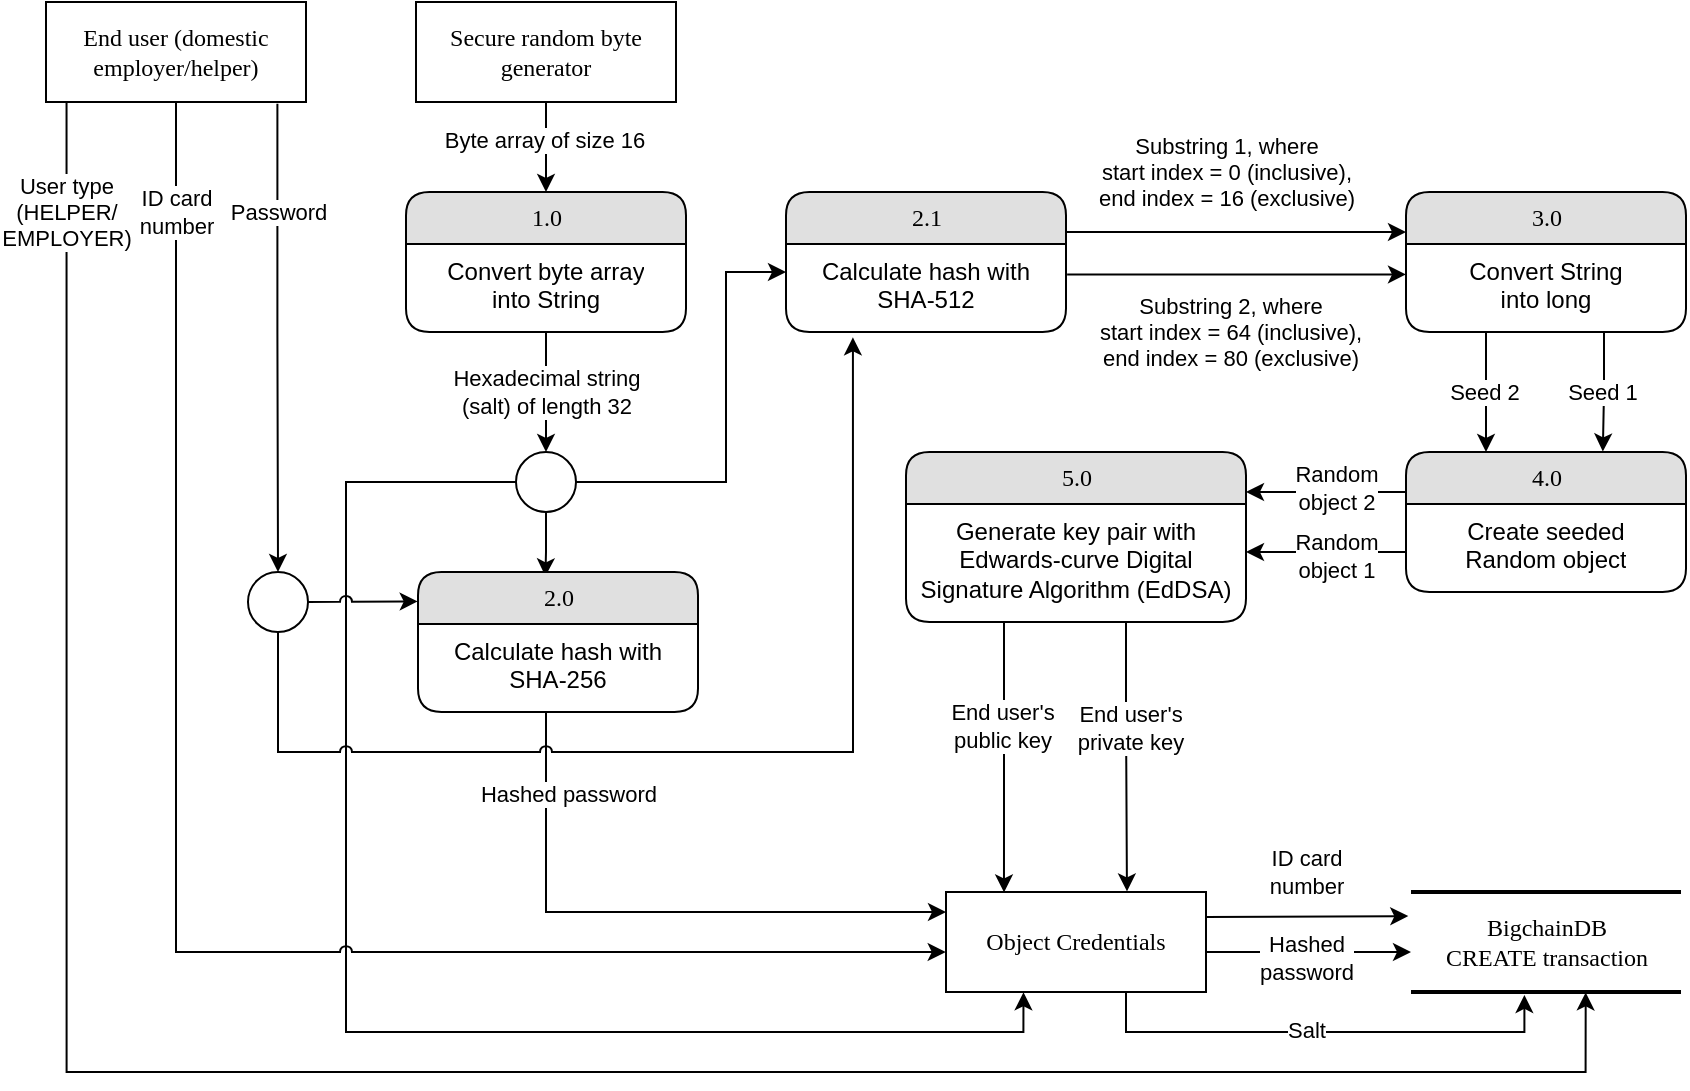 <mxfile version="12.7.9" type="device"><diagram name="Page-1" id="52a04d89-c75d-2922-d76d-85b35f80e030"><mxGraphModel dx="773" dy="551" grid="1" gridSize="10" guides="1" tooltips="1" connect="1" arrows="1" fold="1" page="1" pageScale="1" pageWidth="1100" pageHeight="850" background="#ffffff" math="0" shadow="0"><root><mxCell id="0"/><mxCell id="1" parent="0"/><mxCell id="2XHDz2ZhqW7Rm30g5sJZ-10" value="User type&lt;br&gt;(HELPER/&lt;br&gt;EMPLOYER)" style="edgeStyle=orthogonalEdgeStyle;rounded=0;orthogonalLoop=1;jettySize=auto;html=1;exitX=0.079;exitY=0.951;exitDx=0;exitDy=0;exitPerimeter=0;entryX=0.647;entryY=1.004;entryDx=0;entryDy=0;entryPerimeter=0;" edge="1" parent="1" target="1fdf3b25b50cf41e-6"><mxGeometry x="-0.912" relative="1" as="geometry"><mxPoint x="830" y="570" as="targetPoint"/><mxPoint x="70.27" y="103.55" as="sourcePoint"/><Array as="points"><mxPoint x="70" y="590"/><mxPoint x="830" y="590"/></Array><mxPoint as="offset"/></mxGeometry></mxCell><mxCell id="2XHDz2ZhqW7Rm30g5sJZ-16" style="edgeStyle=orthogonalEdgeStyle;rounded=0;orthogonalLoop=1;jettySize=auto;html=1;exitX=0.89;exitY=1.018;exitDx=0;exitDy=0;exitPerimeter=0;entryX=0.5;entryY=0;entryDx=0;entryDy=0;" edge="1" parent="1" source="17472293e6e8944d-30" target="2XHDz2ZhqW7Rm30g5sJZ-124"><mxGeometry relative="1" as="geometry"><mxPoint x="176" y="220" as="targetPoint"/><Array as="points"><mxPoint x="176" y="220"/></Array></mxGeometry></mxCell><mxCell id="2XHDz2ZhqW7Rm30g5sJZ-20" value="Password" style="text;html=1;align=center;verticalAlign=middle;resizable=0;points=[];labelBackgroundColor=#ffffff;fontSize=11;" vertex="1" connectable="0" parent="2XHDz2ZhqW7Rm30g5sJZ-16"><mxGeometry x="0.0" y="9" relative="1" as="geometry"><mxPoint x="-9" y="-62.78" as="offset"/></mxGeometry></mxCell><mxCell id="17472293e6e8944d-30" value="End user (domestic employer/helper)" style="whiteSpace=wrap;html=1;rounded=0;shadow=0;comic=0;labelBackgroundColor=none;strokeWidth=1;fontFamily=Verdana;fontSize=12;align=center;" parent="1" vertex="1"><mxGeometry x="60" y="55" width="130" height="50" as="geometry"/></mxCell><mxCell id="1fdf3b25b50cf41e-6" value="BigchainDB&lt;br&gt;CREATE transaction" style="html=1;rounded=0;shadow=0;comic=0;labelBackgroundColor=none;strokeWidth=2;fontFamily=Verdana;fontSize=12;align=center;shape=mxgraph.ios7ui.horLines;" parent="1" vertex="1"><mxGeometry x="742.5" y="500" width="135" height="50" as="geometry"/></mxCell><mxCell id="2XHDz2ZhqW7Rm30g5sJZ-23" style="edgeStyle=orthogonalEdgeStyle;rounded=0;orthogonalLoop=1;jettySize=auto;html=1;exitX=0.5;exitY=1;exitDx=0;exitDy=0;fontSize=11;entryX=0.5;entryY=0;entryDx=0;entryDy=0;" edge="1" parent="1" source="2XHDz2ZhqW7Rm30g5sJZ-21" target="2XHDz2ZhqW7Rm30g5sJZ-25"><mxGeometry relative="1" as="geometry"><mxPoint x="310" y="190" as="targetPoint"/></mxGeometry></mxCell><mxCell id="2XHDz2ZhqW7Rm30g5sJZ-24" value="Byte array of size 16" style="text;html=1;align=center;verticalAlign=middle;resizable=0;points=[];labelBackgroundColor=#ffffff;fontSize=11;" vertex="1" connectable="0" parent="2XHDz2ZhqW7Rm30g5sJZ-23"><mxGeometry x="-0.153" y="-1" relative="1" as="geometry"><mxPoint as="offset"/></mxGeometry></mxCell><mxCell id="2XHDz2ZhqW7Rm30g5sJZ-21" value="Secure random byte generator" style="whiteSpace=wrap;html=1;rounded=0;shadow=0;comic=0;labelBackgroundColor=none;strokeWidth=1;fontFamily=Verdana;fontSize=12;align=center;" vertex="1" parent="1"><mxGeometry x="245" y="55" width="130" height="50" as="geometry"/></mxCell><mxCell id="2XHDz2ZhqW7Rm30g5sJZ-59" value="" style="edgeStyle=orthogonalEdgeStyle;rounded=0;orthogonalLoop=1;jettySize=auto;html=1;fontSize=11;entryX=0.5;entryY=0;entryDx=0;entryDy=0;" edge="1" parent="1" source="2XHDz2ZhqW7Rm30g5sJZ-25" target="2XHDz2ZhqW7Rm30g5sJZ-60"><mxGeometry relative="1" as="geometry"><mxPoint x="460.0" y="225" as="targetPoint"/><Array as="points"/></mxGeometry></mxCell><mxCell id="2XHDz2ZhqW7Rm30g5sJZ-61" value="Hexadecimal string&lt;br&gt;(salt) of length 32" style="text;html=1;align=center;verticalAlign=middle;resizable=0;points=[];labelBackgroundColor=#ffffff;fontSize=11;" vertex="1" connectable="0" parent="2XHDz2ZhqW7Rm30g5sJZ-59"><mxGeometry x="-0.167" y="-2" relative="1" as="geometry"><mxPoint x="2" y="4.86" as="offset"/></mxGeometry></mxCell><mxCell id="2XHDz2ZhqW7Rm30g5sJZ-25" value="1.0" style="swimlane;html=1;fontStyle=0;childLayout=stackLayout;horizontal=1;startSize=26;fillColor=#e0e0e0;horizontalStack=0;resizeParent=1;resizeLast=0;collapsible=1;marginBottom=0;swimlaneFillColor=#ffffff;align=center;rounded=1;shadow=0;comic=0;labelBackgroundColor=none;strokeWidth=1;fontFamily=Verdana;fontSize=12" vertex="1" parent="1"><mxGeometry x="240" y="150" width="140" height="70" as="geometry"/></mxCell><mxCell id="2XHDz2ZhqW7Rm30g5sJZ-26" value="Convert byte array&lt;br&gt;into String" style="text;html=1;strokeColor=none;fillColor=none;spacingLeft=4;spacingRight=4;whiteSpace=wrap;overflow=hidden;rotatable=0;points=[[0,0.5],[1,0.5]];portConstraint=eastwest;align=center;" vertex="1" parent="2XHDz2ZhqW7Rm30g5sJZ-25"><mxGeometry y="26" width="140" height="44" as="geometry"/></mxCell><mxCell id="2XHDz2ZhqW7Rm30g5sJZ-63" value="" style="edgeStyle=orthogonalEdgeStyle;rounded=0;orthogonalLoop=1;jettySize=auto;html=1;fontSize=11;" edge="1" parent="1" source="2XHDz2ZhqW7Rm30g5sJZ-60" target="2XHDz2ZhqW7Rm30g5sJZ-75"><mxGeometry relative="1" as="geometry"><mxPoint x="430" y="185" as="targetPoint"/><Array as="points"><mxPoint x="400" y="295"/><mxPoint x="400" y="190"/></Array></mxGeometry></mxCell><mxCell id="2XHDz2ZhqW7Rm30g5sJZ-65" value="" style="edgeStyle=orthogonalEdgeStyle;rounded=0;orthogonalLoop=1;jettySize=auto;html=1;fontSize=11;entryX=0.455;entryY=0.031;entryDx=0;entryDy=0;entryPerimeter=0;" edge="1" parent="1" source="2XHDz2ZhqW7Rm30g5sJZ-60" target="2XHDz2ZhqW7Rm30g5sJZ-66"><mxGeometry relative="1" as="geometry"><mxPoint x="310" y="430" as="targetPoint"/></mxGeometry></mxCell><mxCell id="2XHDz2ZhqW7Rm30g5sJZ-146" value="" style="edgeStyle=orthogonalEdgeStyle;rounded=0;jumpStyle=none;orthogonalLoop=1;jettySize=auto;html=1;fontSize=11;entryX=0.298;entryY=1.003;entryDx=0;entryDy=0;entryPerimeter=0;" edge="1" parent="1" source="2XHDz2ZhqW7Rm30g5sJZ-60" target="2XHDz2ZhqW7Rm30g5sJZ-122"><mxGeometry relative="1" as="geometry"><mxPoint x="610" y="570" as="targetPoint"/><Array as="points"><mxPoint x="210" y="295"/><mxPoint x="210" y="570"/><mxPoint x="549" y="570"/></Array></mxGeometry></mxCell><mxCell id="2XHDz2ZhqW7Rm30g5sJZ-60" value="" style="ellipse;whiteSpace=wrap;html=1;rounded=1;shadow=0;comic=0;labelBackgroundColor=none;strokeWidth=1;fontFamily=Verdana;fontSize=12;align=center;" vertex="1" parent="1"><mxGeometry x="295" y="280" width="30" height="30" as="geometry"/></mxCell><mxCell id="2XHDz2ZhqW7Rm30g5sJZ-70" value="" style="edgeStyle=orthogonalEdgeStyle;rounded=0;orthogonalLoop=1;jettySize=auto;html=1;fontSize=11;" edge="1" parent="1" source="2XHDz2ZhqW7Rm30g5sJZ-66" target="2XHDz2ZhqW7Rm30g5sJZ-122"><mxGeometry relative="1" as="geometry"><mxPoint x="316" y="460" as="targetPoint"/><Array as="points"><mxPoint x="310" y="510"/></Array></mxGeometry></mxCell><mxCell id="2XHDz2ZhqW7Rm30g5sJZ-71" value="Hashed password" style="text;html=1;align=center;verticalAlign=middle;resizable=0;points=[];labelBackgroundColor=#ffffff;fontSize=11;" vertex="1" connectable="0" parent="2XHDz2ZhqW7Rm30g5sJZ-70"><mxGeometry x="-0.182" y="1" relative="1" as="geometry"><mxPoint x="-11.69" y="-58.6" as="offset"/></mxGeometry></mxCell><mxCell id="2XHDz2ZhqW7Rm30g5sJZ-66" value="2.0" style="swimlane;html=1;fontStyle=0;childLayout=stackLayout;horizontal=1;startSize=26;fillColor=#e0e0e0;horizontalStack=0;resizeParent=1;resizeLast=0;collapsible=1;marginBottom=0;swimlaneFillColor=#ffffff;align=center;rounded=1;shadow=0;comic=0;labelBackgroundColor=none;strokeWidth=1;fontFamily=Verdana;fontSize=12" vertex="1" parent="1"><mxGeometry x="246" y="340" width="140" height="70" as="geometry"/></mxCell><mxCell id="2XHDz2ZhqW7Rm30g5sJZ-67" value="Calculate hash with SHA-256" style="text;html=1;strokeColor=none;fillColor=none;spacingLeft=4;spacingRight=4;whiteSpace=wrap;overflow=hidden;rotatable=0;points=[[0,0.5],[1,0.5]];portConstraint=eastwest;align=center;" vertex="1" parent="2XHDz2ZhqW7Rm30g5sJZ-66"><mxGeometry y="26" width="140" height="44" as="geometry"/></mxCell><mxCell id="2XHDz2ZhqW7Rm30g5sJZ-79" value="" style="edgeStyle=orthogonalEdgeStyle;rounded=0;orthogonalLoop=1;jettySize=auto;html=1;fontSize=11;" edge="1" parent="1" source="2XHDz2ZhqW7Rm30g5sJZ-75" target="2XHDz2ZhqW7Rm30g5sJZ-77"><mxGeometry relative="1" as="geometry"><Array as="points"><mxPoint x="670" y="170"/><mxPoint x="670" y="170"/></Array></mxGeometry></mxCell><mxCell id="2XHDz2ZhqW7Rm30g5sJZ-80" value="Substring 1, where&lt;br&gt;start index = 0 (inclusive),&lt;br&gt;end index = 16 (exclusive)" style="text;html=1;align=center;verticalAlign=middle;resizable=0;points=[];labelBackgroundColor=#ffffff;fontSize=11;" vertex="1" connectable="0" parent="2XHDz2ZhqW7Rm30g5sJZ-79"><mxGeometry x="-0.207" y="-2" relative="1" as="geometry"><mxPoint x="12.57" y="-32" as="offset"/></mxGeometry></mxCell><mxCell id="2XHDz2ZhqW7Rm30g5sJZ-75" value="2.1" style="swimlane;html=1;fontStyle=0;childLayout=stackLayout;horizontal=1;startSize=26;fillColor=#e0e0e0;horizontalStack=0;resizeParent=1;resizeLast=0;collapsible=1;marginBottom=0;swimlaneFillColor=#ffffff;align=center;rounded=1;shadow=0;comic=0;labelBackgroundColor=none;strokeWidth=1;fontFamily=Verdana;fontSize=12" vertex="1" parent="1"><mxGeometry x="430" y="150" width="140" height="70" as="geometry"/></mxCell><mxCell id="2XHDz2ZhqW7Rm30g5sJZ-76" value="Calculate hash with SHA-512" style="text;html=1;strokeColor=none;fillColor=none;spacingLeft=4;spacingRight=4;whiteSpace=wrap;overflow=hidden;rotatable=0;points=[[0,0.5],[1,0.5]];portConstraint=eastwest;align=center;" vertex="1" parent="2XHDz2ZhqW7Rm30g5sJZ-75"><mxGeometry y="26" width="140" height="44" as="geometry"/></mxCell><mxCell id="2XHDz2ZhqW7Rm30g5sJZ-90" value="" style="edgeStyle=orthogonalEdgeStyle;rounded=0;orthogonalLoop=1;jettySize=auto;html=1;fontSize=11;" edge="1" parent="1" source="2XHDz2ZhqW7Rm30g5sJZ-77" target="2XHDz2ZhqW7Rm30g5sJZ-88"><mxGeometry relative="1" as="geometry"><Array as="points"><mxPoint x="780" y="260"/><mxPoint x="780" y="260"/></Array></mxGeometry></mxCell><mxCell id="2XHDz2ZhqW7Rm30g5sJZ-97" value="Seed 2" style="text;html=1;align=center;verticalAlign=middle;resizable=0;points=[];labelBackgroundColor=#ffffff;fontSize=11;" vertex="1" connectable="0" parent="2XHDz2ZhqW7Rm30g5sJZ-90"><mxGeometry x="-0.132" y="-1" relative="1" as="geometry"><mxPoint y="3.71" as="offset"/></mxGeometry></mxCell><mxCell id="2XHDz2ZhqW7Rm30g5sJZ-95" value="" style="edgeStyle=orthogonalEdgeStyle;rounded=0;orthogonalLoop=1;jettySize=auto;html=1;fontSize=11;entryX=0.703;entryY=-0.004;entryDx=0;entryDy=0;entryPerimeter=0;" edge="1" parent="1" source="2XHDz2ZhqW7Rm30g5sJZ-77" target="2XHDz2ZhqW7Rm30g5sJZ-88"><mxGeometry relative="1" as="geometry"><mxPoint x="839" y="308" as="targetPoint"/><Array as="points"><mxPoint x="839" y="250"/><mxPoint x="838" y="250"/></Array></mxGeometry></mxCell><mxCell id="2XHDz2ZhqW7Rm30g5sJZ-96" value="Seed 1" style="text;html=1;align=center;verticalAlign=middle;resizable=0;points=[];labelBackgroundColor=#ffffff;fontSize=11;" vertex="1" connectable="0" parent="2XHDz2ZhqW7Rm30g5sJZ-95"><mxGeometry x="-0.122" y="-1" relative="1" as="geometry"><mxPoint y="3.71" as="offset"/></mxGeometry></mxCell><mxCell id="2XHDz2ZhqW7Rm30g5sJZ-77" value="3.0" style="swimlane;html=1;fontStyle=0;childLayout=stackLayout;horizontal=1;startSize=26;fillColor=#e0e0e0;horizontalStack=0;resizeParent=1;resizeLast=0;collapsible=1;marginBottom=0;swimlaneFillColor=#ffffff;align=center;rounded=1;shadow=0;comic=0;labelBackgroundColor=none;strokeWidth=1;fontFamily=Verdana;fontSize=12" vertex="1" parent="1"><mxGeometry x="740" y="150" width="140" height="70" as="geometry"/></mxCell><mxCell id="2XHDz2ZhqW7Rm30g5sJZ-78" value="Convert String&lt;br&gt;into long" style="text;html=1;strokeColor=none;fillColor=none;spacingLeft=4;spacingRight=4;whiteSpace=wrap;overflow=hidden;rotatable=0;points=[[0,0.5],[1,0.5]];portConstraint=eastwest;align=center;" vertex="1" parent="2XHDz2ZhqW7Rm30g5sJZ-77"><mxGeometry y="26" width="140" height="44" as="geometry"/></mxCell><mxCell id="2XHDz2ZhqW7Rm30g5sJZ-100" value="" style="edgeStyle=orthogonalEdgeStyle;rounded=0;orthogonalLoop=1;jettySize=auto;html=1;fontSize=11;" edge="1" parent="1" source="2XHDz2ZhqW7Rm30g5sJZ-88" target="2XHDz2ZhqW7Rm30g5sJZ-98"><mxGeometry relative="1" as="geometry"><Array as="points"><mxPoint x="700" y="300"/><mxPoint x="700" y="300"/></Array></mxGeometry></mxCell><mxCell id="2XHDz2ZhqW7Rm30g5sJZ-105" value="Random&lt;br&gt;object 2" style="text;html=1;align=center;verticalAlign=middle;resizable=0;points=[];labelBackgroundColor=#ffffff;fontSize=11;" vertex="1" connectable="0" parent="2XHDz2ZhqW7Rm30g5sJZ-100"><mxGeometry y="-6" relative="1" as="geometry"><mxPoint x="5" y="4" as="offset"/></mxGeometry></mxCell><mxCell id="2XHDz2ZhqW7Rm30g5sJZ-110" value="" style="edgeStyle=orthogonalEdgeStyle;rounded=0;orthogonalLoop=1;jettySize=auto;html=1;fontSize=11;" edge="1" parent="1" source="2XHDz2ZhqW7Rm30g5sJZ-88"><mxGeometry relative="1" as="geometry"><mxPoint x="660" y="330" as="targetPoint"/><Array as="points"><mxPoint x="710" y="330"/><mxPoint x="710" y="330"/></Array></mxGeometry></mxCell><mxCell id="2XHDz2ZhqW7Rm30g5sJZ-112" value="Random&lt;br&gt;object 1" style="text;html=1;align=center;verticalAlign=middle;resizable=0;points=[];labelBackgroundColor=#ffffff;fontSize=11;" vertex="1" connectable="0" parent="2XHDz2ZhqW7Rm30g5sJZ-110"><mxGeometry x="-0.155" y="2" relative="1" as="geometry"><mxPoint x="-1" as="offset"/></mxGeometry></mxCell><mxCell id="2XHDz2ZhqW7Rm30g5sJZ-88" value="4.0" style="swimlane;html=1;fontStyle=0;childLayout=stackLayout;horizontal=1;startSize=26;fillColor=#e0e0e0;horizontalStack=0;resizeParent=1;resizeLast=0;collapsible=1;marginBottom=0;swimlaneFillColor=#ffffff;align=center;rounded=1;shadow=0;comic=0;labelBackgroundColor=none;strokeWidth=1;fontFamily=Verdana;fontSize=12" vertex="1" parent="1"><mxGeometry x="740" y="280" width="140" height="70" as="geometry"/></mxCell><mxCell id="2XHDz2ZhqW7Rm30g5sJZ-89" value="Create seeded&lt;br&gt;Random object" style="text;html=1;strokeColor=none;fillColor=none;spacingLeft=4;spacingRight=4;whiteSpace=wrap;overflow=hidden;rotatable=0;points=[[0,0.5],[1,0.5]];portConstraint=eastwest;align=center;" vertex="1" parent="2XHDz2ZhqW7Rm30g5sJZ-88"><mxGeometry y="26" width="140" height="44" as="geometry"/></mxCell><mxCell id="2XHDz2ZhqW7Rm30g5sJZ-116" value="" style="edgeStyle=orthogonalEdgeStyle;rounded=0;orthogonalLoop=1;jettySize=auto;html=1;fontSize=11;entryX=0.223;entryY=0.004;entryDx=0;entryDy=0;entryPerimeter=0;" edge="1" parent="1" source="2XHDz2ZhqW7Rm30g5sJZ-98" target="2XHDz2ZhqW7Rm30g5sJZ-122"><mxGeometry relative="1" as="geometry"><mxPoint x="540" y="490" as="targetPoint"/><Array as="points"><mxPoint x="539" y="470"/><mxPoint x="539" y="470"/></Array></mxGeometry></mxCell><mxCell id="2XHDz2ZhqW7Rm30g5sJZ-120" value="End user's&lt;br&gt;public key" style="text;html=1;align=center;verticalAlign=middle;resizable=0;points=[];labelBackgroundColor=#ffffff;fontSize=11;" vertex="1" connectable="0" parent="2XHDz2ZhqW7Rm30g5sJZ-116"><mxGeometry x="-0.233" y="-1" relative="1" as="geometry"><mxPoint as="offset"/></mxGeometry></mxCell><mxCell id="2XHDz2ZhqW7Rm30g5sJZ-119" value="" style="edgeStyle=orthogonalEdgeStyle;rounded=0;orthogonalLoop=1;jettySize=auto;html=1;fontSize=11;entryX=0.696;entryY=-0.006;entryDx=0;entryDy=0;entryPerimeter=0;" edge="1" parent="1" source="2XHDz2ZhqW7Rm30g5sJZ-98" target="2XHDz2ZhqW7Rm30g5sJZ-122"><mxGeometry relative="1" as="geometry"><mxPoint x="600" y="490" as="targetPoint"/><Array as="points"><mxPoint x="600" y="410"/><mxPoint x="601" y="410"/></Array></mxGeometry></mxCell><mxCell id="2XHDz2ZhqW7Rm30g5sJZ-121" value="End user's&lt;br&gt;private key" style="text;html=1;align=center;verticalAlign=middle;resizable=0;points=[];labelBackgroundColor=#ffffff;fontSize=11;" vertex="1" connectable="0" parent="2XHDz2ZhqW7Rm30g5sJZ-119"><mxGeometry x="-0.196" y="1" relative="1" as="geometry"><mxPoint y="-1.29" as="offset"/></mxGeometry></mxCell><mxCell id="2XHDz2ZhqW7Rm30g5sJZ-98" value="5.0" style="swimlane;html=1;fontStyle=0;childLayout=stackLayout;horizontal=1;startSize=26;fillColor=#e0e0e0;horizontalStack=0;resizeParent=1;resizeLast=0;collapsible=1;marginBottom=0;swimlaneFillColor=#ffffff;align=center;rounded=1;shadow=0;comic=0;labelBackgroundColor=none;strokeWidth=1;fontFamily=Verdana;fontSize=12" vertex="1" parent="1"><mxGeometry x="490" y="280" width="170" height="85" as="geometry"/></mxCell><mxCell id="2XHDz2ZhqW7Rm30g5sJZ-99" value="Generate key pair with Edwards-curve Digital Signature Algorithm (EdDSA)" style="text;html=1;strokeColor=none;fillColor=none;spacingLeft=4;spacingRight=4;whiteSpace=wrap;overflow=hidden;rotatable=0;points=[[0,0.5],[1,0.5]];portConstraint=eastwest;align=center;" vertex="1" parent="2XHDz2ZhqW7Rm30g5sJZ-98"><mxGeometry y="26" width="170" height="54" as="geometry"/></mxCell><mxCell id="2XHDz2ZhqW7Rm30g5sJZ-86" value="" style="edgeStyle=orthogonalEdgeStyle;rounded=0;orthogonalLoop=1;jettySize=auto;html=1;fontSize=11;exitX=1.004;exitY=0.346;exitDx=0;exitDy=0;exitPerimeter=0;entryX=0;entryY=0.346;entryDx=0;entryDy=0;entryPerimeter=0;" edge="1" parent="1" source="2XHDz2ZhqW7Rm30g5sJZ-76" target="2XHDz2ZhqW7Rm30g5sJZ-78"><mxGeometry relative="1" as="geometry"><mxPoint x="580" y="270" as="sourcePoint"/><mxPoint x="750" y="270" as="targetPoint"/><Array as="points"/></mxGeometry></mxCell><mxCell id="2XHDz2ZhqW7Rm30g5sJZ-87" value="Substring 2, where&lt;br&gt;start index = 64 (inclusive),&lt;br&gt;end index = 80 (exclusive)" style="text;html=1;align=center;verticalAlign=middle;resizable=0;points=[];labelBackgroundColor=#ffffff;fontSize=11;" vertex="1" connectable="0" parent="2XHDz2ZhqW7Rm30g5sJZ-86"><mxGeometry x="-0.207" y="-2" relative="1" as="geometry"><mxPoint x="13.73" y="26.79" as="offset"/></mxGeometry></mxCell><mxCell id="2XHDz2ZhqW7Rm30g5sJZ-150" style="edgeStyle=orthogonalEdgeStyle;rounded=0;jumpStyle=gap;orthogonalLoop=1;jettySize=auto;html=1;exitX=1;exitY=0.25;exitDx=0;exitDy=0;entryX=-0.01;entryY=0.241;entryDx=0;entryDy=0;entryPerimeter=0;fontSize=11;" edge="1" parent="1" source="2XHDz2ZhqW7Rm30g5sJZ-122" target="1fdf3b25b50cf41e-6"><mxGeometry relative="1" as="geometry"/></mxCell><mxCell id="2XHDz2ZhqW7Rm30g5sJZ-155" value="ID card&lt;br&gt;number" style="text;html=1;align=center;verticalAlign=middle;resizable=0;points=[];labelBackgroundColor=#ffffff;fontSize=11;" vertex="1" connectable="0" parent="2XHDz2ZhqW7Rm30g5sJZ-150"><mxGeometry x="-0.19" relative="1" as="geometry"><mxPoint x="8.62" y="-22.49" as="offset"/></mxGeometry></mxCell><mxCell id="2XHDz2ZhqW7Rm30g5sJZ-152" style="edgeStyle=orthogonalEdgeStyle;rounded=0;jumpStyle=gap;orthogonalLoop=1;jettySize=auto;html=1;exitX=1;exitY=0.6;exitDx=0;exitDy=0;entryX=0;entryY=0.6;entryDx=0;entryDy=0;entryPerimeter=0;fontSize=11;exitPerimeter=0;" edge="1" parent="1" source="2XHDz2ZhqW7Rm30g5sJZ-122" target="1fdf3b25b50cf41e-6"><mxGeometry relative="1" as="geometry"/></mxCell><mxCell id="2XHDz2ZhqW7Rm30g5sJZ-159" value="Hashed&lt;br&gt;password" style="text;html=1;align=center;verticalAlign=middle;resizable=0;points=[];labelBackgroundColor=#ffffff;fontSize=11;" vertex="1" connectable="0" parent="2XHDz2ZhqW7Rm30g5sJZ-152"><mxGeometry x="-0.157" relative="1" as="geometry"><mxPoint x="6.55" y="3" as="offset"/></mxGeometry></mxCell><mxCell id="2XHDz2ZhqW7Rm30g5sJZ-161" value="" style="edgeStyle=orthogonalEdgeStyle;rounded=0;jumpStyle=gap;orthogonalLoop=1;jettySize=auto;html=1;fontSize=11;entryX=0.42;entryY=1.029;entryDx=0;entryDy=0;entryPerimeter=0;" edge="1" parent="1" source="2XHDz2ZhqW7Rm30g5sJZ-122" target="1fdf3b25b50cf41e-6"><mxGeometry relative="1" as="geometry"><mxPoint x="800" y="560" as="targetPoint"/><Array as="points"><mxPoint x="600" y="570"/><mxPoint x="799" y="570"/></Array></mxGeometry></mxCell><mxCell id="2XHDz2ZhqW7Rm30g5sJZ-162" value="Salt" style="text;html=1;align=center;verticalAlign=middle;resizable=0;points=[];labelBackgroundColor=#ffffff;fontSize=11;" vertex="1" connectable="0" parent="2XHDz2ZhqW7Rm30g5sJZ-161"><mxGeometry x="-0.04" y="1" relative="1" as="geometry"><mxPoint x="-4.29" as="offset"/></mxGeometry></mxCell><mxCell id="2XHDz2ZhqW7Rm30g5sJZ-122" value="Object Credentials" style="whiteSpace=wrap;html=1;rounded=0;shadow=0;comic=0;labelBackgroundColor=none;strokeWidth=1;fontFamily=Verdana;fontSize=12;align=center;" vertex="1" parent="1"><mxGeometry x="510" y="500" width="130" height="50" as="geometry"/></mxCell><mxCell id="2XHDz2ZhqW7Rm30g5sJZ-140" value="" style="edgeStyle=orthogonalEdgeStyle;rounded=0;orthogonalLoop=1;jettySize=auto;html=1;fontSize=11;entryX=-0.001;entryY=0.21;entryDx=0;entryDy=0;entryPerimeter=0;jumpStyle=arc;" edge="1" parent="1" source="2XHDz2ZhqW7Rm30g5sJZ-124" target="2XHDz2ZhqW7Rm30g5sJZ-66"><mxGeometry relative="1" as="geometry"><mxPoint x="175" y="450" as="targetPoint"/></mxGeometry></mxCell><mxCell id="2XHDz2ZhqW7Rm30g5sJZ-142" value="" style="edgeStyle=orthogonalEdgeStyle;rounded=0;orthogonalLoop=1;jettySize=auto;html=1;fontSize=11;entryX=0.239;entryY=1.061;entryDx=0;entryDy=0;entryPerimeter=0;jumpStyle=arc;" edge="1" parent="1" source="2XHDz2ZhqW7Rm30g5sJZ-124" target="2XHDz2ZhqW7Rm30g5sJZ-76"><mxGeometry relative="1" as="geometry"><mxPoint x="176" y="450" as="targetPoint"/><Array as="points"><mxPoint x="176" y="430"/><mxPoint x="464" y="430"/></Array></mxGeometry></mxCell><mxCell id="2XHDz2ZhqW7Rm30g5sJZ-124" value="" style="ellipse;whiteSpace=wrap;html=1;rounded=1;shadow=0;comic=0;labelBackgroundColor=none;strokeWidth=1;fontFamily=Verdana;fontSize=12;align=center;" vertex="1" parent="1"><mxGeometry x="161" y="340" width="30" height="30" as="geometry"/></mxCell><mxCell id="2XHDz2ZhqW7Rm30g5sJZ-147" value="ID card&lt;br&gt;number" style="edgeStyle=orthogonalEdgeStyle;rounded=0;orthogonalLoop=1;jettySize=auto;html=1;jumpStyle=arc;exitX=0.5;exitY=1;exitDx=0;exitDy=0;entryX=-0.001;entryY=0.6;entryDx=0;entryDy=0;entryPerimeter=0;" edge="1" parent="1" source="17472293e6e8944d-30" target="2XHDz2ZhqW7Rm30g5sJZ-122"><mxGeometry x="-0.865" relative="1" as="geometry"><mxPoint x="270" y="530.0" as="targetPoint"/><mxPoint x="125.034" y="105" as="sourcePoint"/><Array as="points"><mxPoint x="125" y="530"/></Array><mxPoint as="offset"/></mxGeometry></mxCell></root></mxGraphModel></diagram></mxfile>